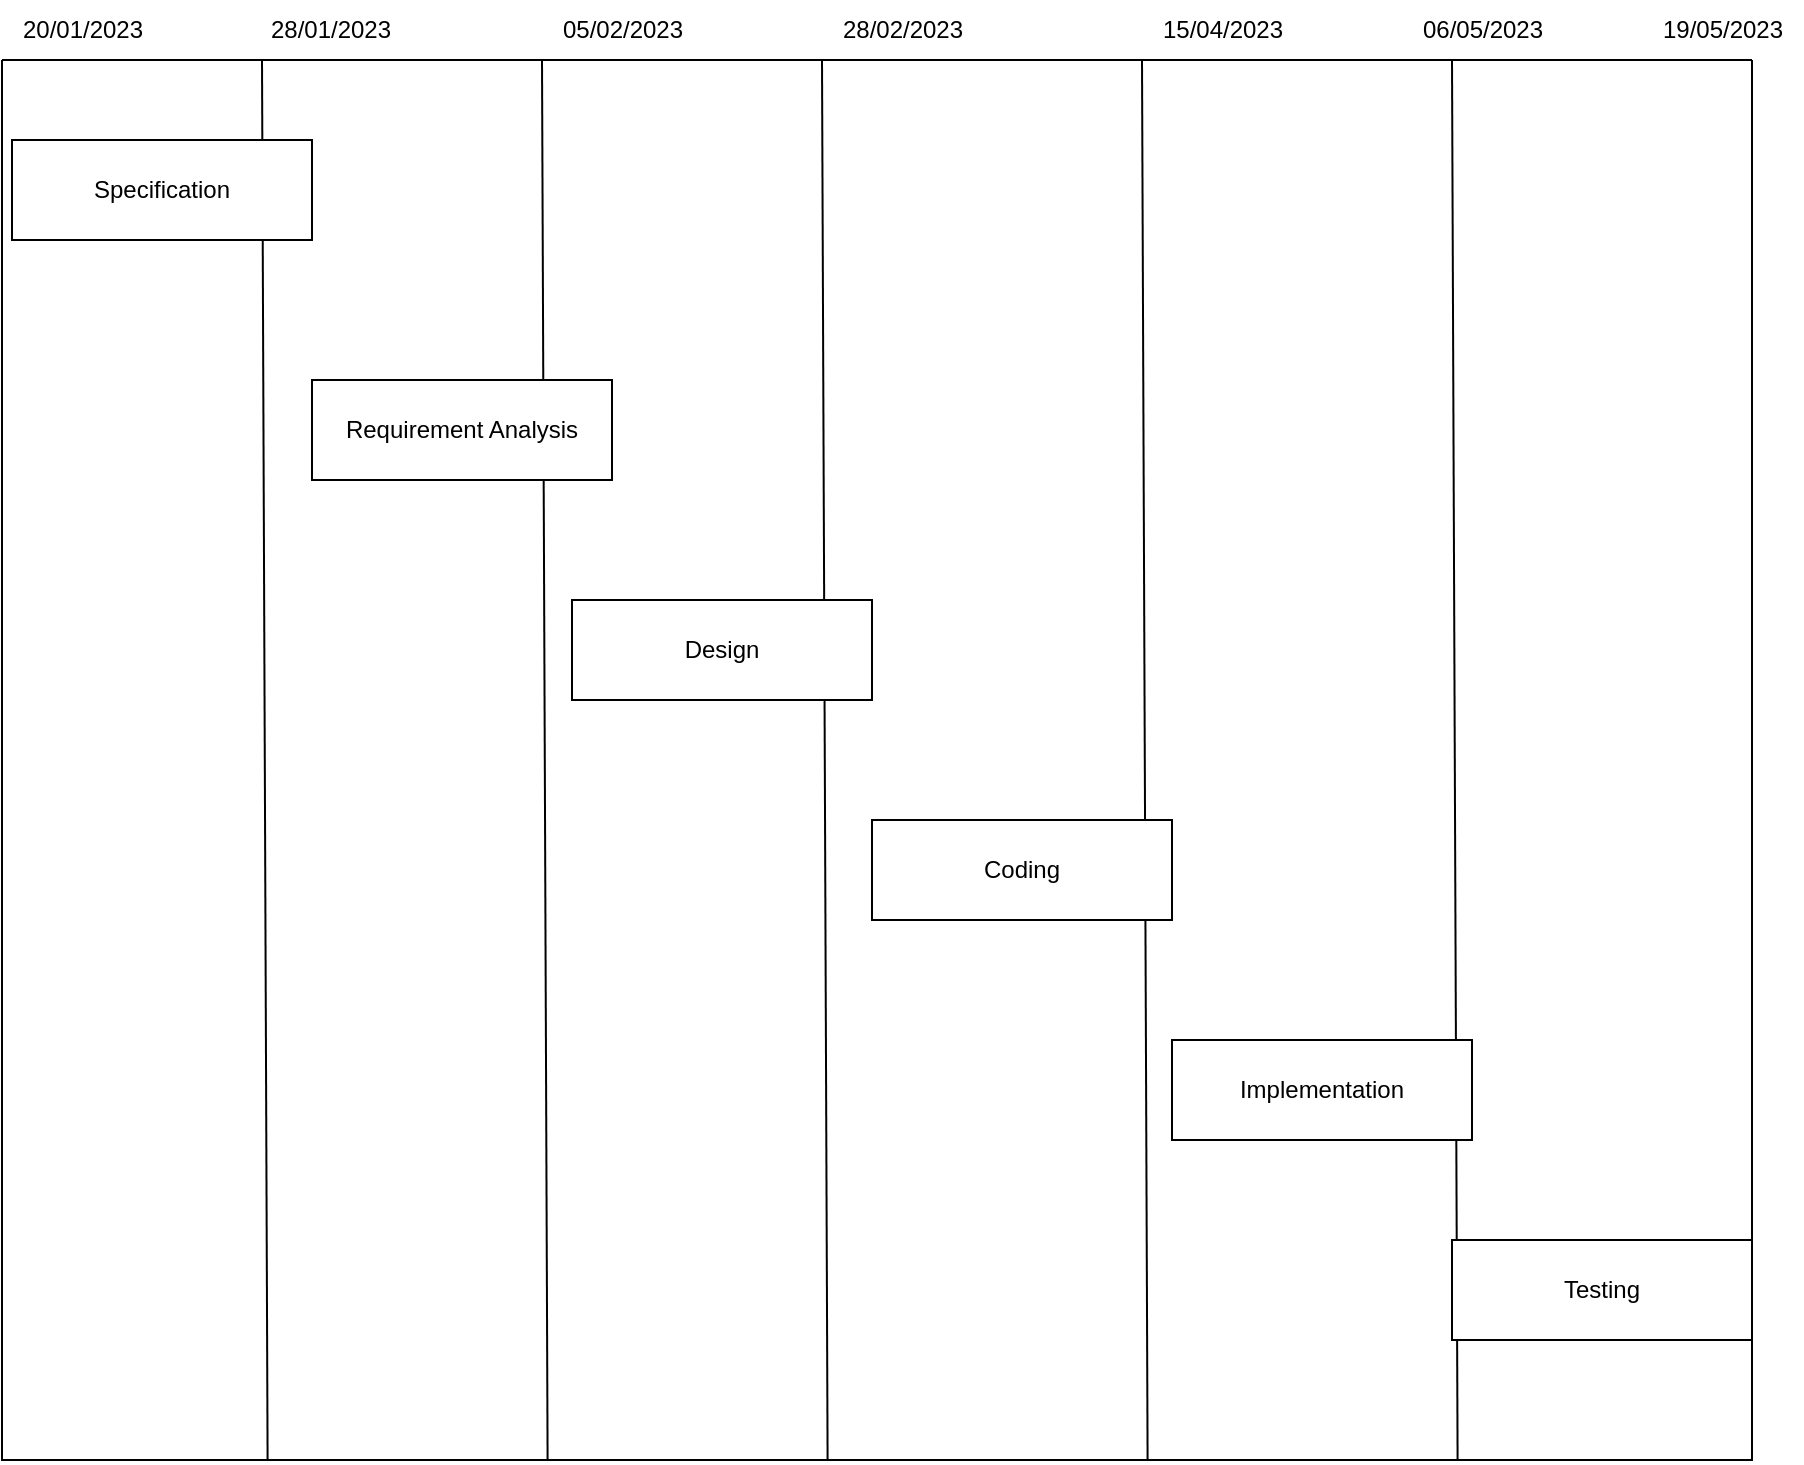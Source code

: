 <mxfile version="20.7.4" type="github"><diagram id="TwU_5mOd7PiG6XgUbhun" name="Page-1"><mxGraphModel dx="2139" dy="621" grid="1" gridSize="10" guides="1" tooltips="1" connect="1" arrows="1" fold="1" page="1" pageScale="1" pageWidth="850" pageHeight="1100" math="0" shadow="0"><root><mxCell id="0"/><mxCell id="1" parent="0"/><mxCell id="FujXVR1TsqBDTKKLCplz-1" value="" style="swimlane;startSize=0;" vertex="1" parent="1"><mxGeometry x="-110" y="50" width="875" height="700" as="geometry"/></mxCell><mxCell id="FujXVR1TsqBDTKKLCplz-4" value="" style="endArrow=none;html=1;rounded=0;entryX=0.128;entryY=0;entryDx=0;entryDy=0;entryPerimeter=0;exitX=0.132;exitY=1;exitDx=0;exitDy=0;exitPerimeter=0;" edge="1" parent="FujXVR1TsqBDTKKLCplz-1"><mxGeometry x="0.114" y="-39" width="50" height="50" relative="1" as="geometry"><mxPoint x="272.8" y="700" as="sourcePoint"/><mxPoint x="270.0" as="targetPoint"/><mxPoint as="offset"/></mxGeometry></mxCell><mxCell id="FujXVR1TsqBDTKKLCplz-3" value="" style="endArrow=none;html=1;rounded=0;entryX=0.128;entryY=0;entryDx=0;entryDy=0;entryPerimeter=0;exitX=0.132;exitY=1;exitDx=0;exitDy=0;exitPerimeter=0;" edge="1" parent="FujXVR1TsqBDTKKLCplz-1"><mxGeometry width="50" height="50" relative="1" as="geometry"><mxPoint x="132.8" y="700" as="sourcePoint"/><mxPoint x="130.0" as="targetPoint"/></mxGeometry></mxCell><mxCell id="FujXVR1TsqBDTKKLCplz-6" value="" style="endArrow=none;html=1;rounded=0;entryX=0.128;entryY=0;entryDx=0;entryDy=0;entryPerimeter=0;exitX=0.132;exitY=1;exitDx=0;exitDy=0;exitPerimeter=0;" edge="1" parent="FujXVR1TsqBDTKKLCplz-1"><mxGeometry width="50" height="50" relative="1" as="geometry"><mxPoint x="412.8" y="700" as="sourcePoint"/><mxPoint x="410.0" as="targetPoint"/></mxGeometry></mxCell><mxCell id="FujXVR1TsqBDTKKLCplz-7" value="" style="endArrow=none;html=1;rounded=0;entryX=0.128;entryY=0;entryDx=0;entryDy=0;entryPerimeter=0;exitX=0.132;exitY=1;exitDx=0;exitDy=0;exitPerimeter=0;" edge="1" parent="FujXVR1TsqBDTKKLCplz-1"><mxGeometry width="50" height="50" relative="1" as="geometry"><mxPoint x="572.8" y="700" as="sourcePoint"/><mxPoint x="570.0" as="targetPoint"/></mxGeometry></mxCell><mxCell id="FujXVR1TsqBDTKKLCplz-8" value="Specification" style="rounded=0;whiteSpace=wrap;html=1;" vertex="1" parent="FujXVR1TsqBDTKKLCplz-1"><mxGeometry x="5" y="40" width="150" height="50" as="geometry"/></mxCell><mxCell id="FujXVR1TsqBDTKKLCplz-9" value="Requirement Analysis" style="rounded=0;whiteSpace=wrap;html=1;" vertex="1" parent="FujXVR1TsqBDTKKLCplz-1"><mxGeometry x="155" y="160" width="150" height="50" as="geometry"/></mxCell><mxCell id="FujXVR1TsqBDTKKLCplz-10" value="Design" style="rounded=0;whiteSpace=wrap;html=1;" vertex="1" parent="FujXVR1TsqBDTKKLCplz-1"><mxGeometry x="285" y="270" width="150" height="50" as="geometry"/></mxCell><mxCell id="FujXVR1TsqBDTKKLCplz-11" value="Coding" style="rounded=0;whiteSpace=wrap;html=1;" vertex="1" parent="FujXVR1TsqBDTKKLCplz-1"><mxGeometry x="435" y="380" width="150" height="50" as="geometry"/></mxCell><mxCell id="FujXVR1TsqBDTKKLCplz-13" value="" style="endArrow=none;html=1;rounded=0;entryX=0.128;entryY=0;entryDx=0;entryDy=0;entryPerimeter=0;exitX=0.132;exitY=1;exitDx=0;exitDy=0;exitPerimeter=0;" edge="1" parent="FujXVR1TsqBDTKKLCplz-1"><mxGeometry width="50" height="50" relative="1" as="geometry"><mxPoint x="727.8" y="700" as="sourcePoint"/><mxPoint x="725" as="targetPoint"/></mxGeometry></mxCell><mxCell id="FujXVR1TsqBDTKKLCplz-12" value="Implementation" style="rounded=0;whiteSpace=wrap;html=1;" vertex="1" parent="FujXVR1TsqBDTKKLCplz-1"><mxGeometry x="585" y="490" width="150" height="50" as="geometry"/></mxCell><mxCell id="FujXVR1TsqBDTKKLCplz-14" value="Testing" style="rounded=0;whiteSpace=wrap;html=1;" vertex="1" parent="FujXVR1TsqBDTKKLCplz-1"><mxGeometry x="725" y="590" width="150" height="50" as="geometry"/></mxCell><mxCell id="FujXVR1TsqBDTKKLCplz-15" value="20/01/2023" style="text;html=1;align=center;verticalAlign=middle;resizable=0;points=[];autosize=1;strokeColor=none;fillColor=none;" vertex="1" parent="1"><mxGeometry x="-110" y="20" width="80" height="30" as="geometry"/></mxCell><mxCell id="FujXVR1TsqBDTKKLCplz-16" value="28/01/2023" style="text;html=1;align=center;verticalAlign=middle;resizable=0;points=[];autosize=1;strokeColor=none;fillColor=none;" vertex="1" parent="1"><mxGeometry x="14" y="20" width="80" height="30" as="geometry"/></mxCell><mxCell id="FujXVR1TsqBDTKKLCplz-17" value="05/02/2023" style="text;html=1;align=center;verticalAlign=middle;resizable=0;points=[];autosize=1;strokeColor=none;fillColor=none;" vertex="1" parent="1"><mxGeometry x="160" y="20" width="80" height="30" as="geometry"/></mxCell><mxCell id="FujXVR1TsqBDTKKLCplz-18" value="28/02/2023" style="text;html=1;align=center;verticalAlign=middle;resizable=0;points=[];autosize=1;strokeColor=none;fillColor=none;" vertex="1" parent="1"><mxGeometry x="300" y="20" width="80" height="30" as="geometry"/></mxCell><mxCell id="FujXVR1TsqBDTKKLCplz-19" value="15/04/2023" style="text;html=1;align=center;verticalAlign=middle;resizable=0;points=[];autosize=1;strokeColor=none;fillColor=none;" vertex="1" parent="1"><mxGeometry x="460" y="20" width="80" height="30" as="geometry"/></mxCell><mxCell id="FujXVR1TsqBDTKKLCplz-20" value="06/05/2023" style="text;html=1;align=center;verticalAlign=middle;resizable=0;points=[];autosize=1;strokeColor=none;fillColor=none;" vertex="1" parent="1"><mxGeometry x="590" y="20" width="80" height="30" as="geometry"/></mxCell><mxCell id="FujXVR1TsqBDTKKLCplz-21" value="19/05/2023" style="text;html=1;align=center;verticalAlign=middle;resizable=0;points=[];autosize=1;strokeColor=none;fillColor=none;" vertex="1" parent="1"><mxGeometry x="710" y="20" width="80" height="30" as="geometry"/></mxCell></root></mxGraphModel></diagram></mxfile>